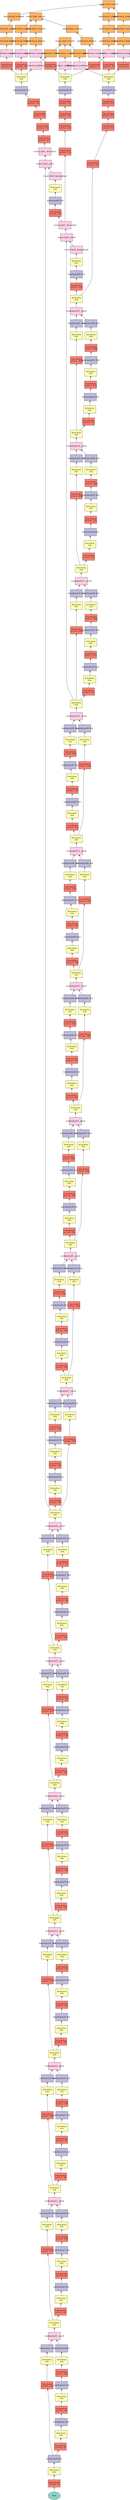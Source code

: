 digraph plot {
	data [label=data fillcolor="#8dd3c7" fixedsize=true height=0.8034 shape=oval style=filled width=1.3]
	conv0_fwd [label="Convolution\n7x7/2x2, 64" fillcolor="#fb8072" fixedsize=true height=0.8034 shape=box style=filled width=1.3]
	relu0_fwd [label="Activation\nrelu" fillcolor="#ffffb3" fixedsize=true height=0.8034 shape=box style=filled width=1.3]
	batchnorm0_fwd [label=batchnorm0_fwd fillcolor="#bebada" fixedsize=true height=0.8034 shape=box style=filled width=1.3]
	conv1_fwd [label="Convolution\n1x1/2x2, 256" fillcolor="#fb8072" fixedsize=true height=0.8034 shape=box style=filled width=1.3]
	relu1_fwd [label="Activation\nrelu" fillcolor="#ffffb3" fixedsize=true height=0.8034 shape=box style=filled width=1.3]
	batchnorm1_fwd [label=batchnorm1_fwd fillcolor="#bebada" fixedsize=true height=0.8034 shape=box style=filled width=1.3]
	conv2_fwd [label="Convolution\n1x1/2x2, 64" fillcolor="#fb8072" fixedsize=true height=0.8034 shape=box style=filled width=1.3]
	relu2_fwd [label="Activation\nrelu" fillcolor="#ffffb3" fixedsize=true height=0.8034 shape=box style=filled width=1.3]
	batchnorm2_fwd [label=batchnorm2_fwd fillcolor="#bebada" fixedsize=true height=0.8034 shape=box style=filled width=1.3]
	conv3_fwd [label="Convolution\n3x3/1x1, 64" fillcolor="#fb8072" fixedsize=true height=0.8034 shape=box style=filled width=1.3]
	relu3_fwd [label="Activation\nrelu" fillcolor="#ffffb3" fixedsize=true height=0.8034 shape=box style=filled width=1.3]
	batchnorm3_fwd [label=batchnorm3_fwd fillcolor="#bebada" fixedsize=true height=0.8034 shape=box style=filled width=1.3]
	conv4_fwd [label="Convolution\n1x1/1x1, 256" fillcolor="#fb8072" fixedsize=true height=0.8034 shape=box style=filled width=1.3]
	relu4_fwd [label="Activation\nrelu" fillcolor="#ffffb3" fixedsize=true height=0.8034 shape=box style=filled width=1.3]
	batchnorm4_fwd [label=batchnorm4_fwd fillcolor="#bebada" fixedsize=true height=0.8034 shape=box style=filled width=1.3]
	residualunit0__plus0 [label=residualunit0__plus0 fillcolor="#fccde5" fixedsize=true height=0.8034 shape=box style=filled width=1.3]
	relu5_fwd [label="Activation\nrelu" fillcolor="#ffffb3" fixedsize=true height=0.8034 shape=box style=filled width=1.3]
	conv5_fwd [label="Convolution\n1x1/1x1, 256" fillcolor="#fb8072" fixedsize=true height=0.8034 shape=box style=filled width=1.3]
	relu6_fwd [label="Activation\nrelu" fillcolor="#ffffb3" fixedsize=true height=0.8034 shape=box style=filled width=1.3]
	batchnorm5_fwd [label=batchnorm5_fwd fillcolor="#bebada" fixedsize=true height=0.8034 shape=box style=filled width=1.3]
	conv6_fwd [label="Convolution\n1x1/1x1, 64" fillcolor="#fb8072" fixedsize=true height=0.8034 shape=box style=filled width=1.3]
	relu7_fwd [label="Activation\nrelu" fillcolor="#ffffb3" fixedsize=true height=0.8034 shape=box style=filled width=1.3]
	batchnorm6_fwd [label=batchnorm6_fwd fillcolor="#bebada" fixedsize=true height=0.8034 shape=box style=filled width=1.3]
	conv7_fwd [label="Convolution\n3x3/1x1, 64" fillcolor="#fb8072" fixedsize=true height=0.8034 shape=box style=filled width=1.3]
	relu8_fwd [label="Activation\nrelu" fillcolor="#ffffb3" fixedsize=true height=0.8034 shape=box style=filled width=1.3]
	batchnorm7_fwd [label=batchnorm7_fwd fillcolor="#bebada" fixedsize=true height=0.8034 shape=box style=filled width=1.3]
	conv8_fwd [label="Convolution\n1x1/1x1, 256" fillcolor="#fb8072" fixedsize=true height=0.8034 shape=box style=filled width=1.3]
	relu9_fwd [label="Activation\nrelu" fillcolor="#ffffb3" fixedsize=true height=0.8034 shape=box style=filled width=1.3]
	batchnorm8_fwd [label=batchnorm8_fwd fillcolor="#bebada" fixedsize=true height=0.8034 shape=box style=filled width=1.3]
	residualunit1__plus0 [label=residualunit1__plus0 fillcolor="#fccde5" fixedsize=true height=0.8034 shape=box style=filled width=1.3]
	relu10_fwd [label="Activation\nrelu" fillcolor="#ffffb3" fixedsize=true height=0.8034 shape=box style=filled width=1.3]
	conv9_fwd [label="Convolution\n1x1/1x1, 256" fillcolor="#fb8072" fixedsize=true height=0.8034 shape=box style=filled width=1.3]
	relu11_fwd [label="Activation\nrelu" fillcolor="#ffffb3" fixedsize=true height=0.8034 shape=box style=filled width=1.3]
	batchnorm9_fwd [label=batchnorm9_fwd fillcolor="#bebada" fixedsize=true height=0.8034 shape=box style=filled width=1.3]
	conv10_fwd [label="Convolution\n1x1/1x1, 64" fillcolor="#fb8072" fixedsize=true height=0.8034 shape=box style=filled width=1.3]
	relu12_fwd [label="Activation\nrelu" fillcolor="#ffffb3" fixedsize=true height=0.8034 shape=box style=filled width=1.3]
	batchnorm10_fwd [label=batchnorm10_fwd fillcolor="#bebada" fixedsize=true height=0.8034 shape=box style=filled width=1.3]
	conv11_fwd [label="Convolution\n3x3/1x1, 64" fillcolor="#fb8072" fixedsize=true height=0.8034 shape=box style=filled width=1.3]
	relu13_fwd [label="Activation\nrelu" fillcolor="#ffffb3" fixedsize=true height=0.8034 shape=box style=filled width=1.3]
	batchnorm11_fwd [label=batchnorm11_fwd fillcolor="#bebada" fixedsize=true height=0.8034 shape=box style=filled width=1.3]
	conv12_fwd [label="Convolution\n1x1/1x1, 256" fillcolor="#fb8072" fixedsize=true height=0.8034 shape=box style=filled width=1.3]
	relu14_fwd [label="Activation\nrelu" fillcolor="#ffffb3" fixedsize=true height=0.8034 shape=box style=filled width=1.3]
	batchnorm12_fwd [label=batchnorm12_fwd fillcolor="#bebada" fixedsize=true height=0.8034 shape=box style=filled width=1.3]
	residualunit2__plus0 [label=residualunit2__plus0 fillcolor="#fccde5" fixedsize=true height=0.8034 shape=box style=filled width=1.3]
	relu15_fwd [label="Activation\nrelu" fillcolor="#ffffb3" fixedsize=true height=0.8034 shape=box style=filled width=1.3]
	conv13_fwd [label="Convolution\n1x1/2x2, 512" fillcolor="#fb8072" fixedsize=true height=0.8034 shape=box style=filled width=1.3]
	relu16_fwd [label="Activation\nrelu" fillcolor="#ffffb3" fixedsize=true height=0.8034 shape=box style=filled width=1.3]
	batchnorm13_fwd [label=batchnorm13_fwd fillcolor="#bebada" fixedsize=true height=0.8034 shape=box style=filled width=1.3]
	conv14_fwd [label="Convolution\n1x1/2x2, 128" fillcolor="#fb8072" fixedsize=true height=0.8034 shape=box style=filled width=1.3]
	relu17_fwd [label="Activation\nrelu" fillcolor="#ffffb3" fixedsize=true height=0.8034 shape=box style=filled width=1.3]
	batchnorm14_fwd [label=batchnorm14_fwd fillcolor="#bebada" fixedsize=true height=0.8034 shape=box style=filled width=1.3]
	conv15_fwd [label="Convolution\n3x3/1x1, 128" fillcolor="#fb8072" fixedsize=true height=0.8034 shape=box style=filled width=1.3]
	relu18_fwd [label="Activation\nrelu" fillcolor="#ffffb3" fixedsize=true height=0.8034 shape=box style=filled width=1.3]
	batchnorm15_fwd [label=batchnorm15_fwd fillcolor="#bebada" fixedsize=true height=0.8034 shape=box style=filled width=1.3]
	conv16_fwd [label="Convolution\n1x1/1x1, 512" fillcolor="#fb8072" fixedsize=true height=0.8034 shape=box style=filled width=1.3]
	relu19_fwd [label="Activation\nrelu" fillcolor="#ffffb3" fixedsize=true height=0.8034 shape=box style=filled width=1.3]
	batchnorm16_fwd [label=batchnorm16_fwd fillcolor="#bebada" fixedsize=true height=0.8034 shape=box style=filled width=1.3]
	residualunit3__plus0 [label=residualunit3__plus0 fillcolor="#fccde5" fixedsize=true height=0.8034 shape=box style=filled width=1.3]
	relu20_fwd [label="Activation\nrelu" fillcolor="#ffffb3" fixedsize=true height=0.8034 shape=box style=filled width=1.3]
	conv17_fwd [label="Convolution\n1x1/1x1, 512" fillcolor="#fb8072" fixedsize=true height=0.8034 shape=box style=filled width=1.3]
	relu21_fwd [label="Activation\nrelu" fillcolor="#ffffb3" fixedsize=true height=0.8034 shape=box style=filled width=1.3]
	batchnorm17_fwd [label=batchnorm17_fwd fillcolor="#bebada" fixedsize=true height=0.8034 shape=box style=filled width=1.3]
	conv18_fwd [label="Convolution\n1x1/1x1, 128" fillcolor="#fb8072" fixedsize=true height=0.8034 shape=box style=filled width=1.3]
	relu22_fwd [label="Activation\nrelu" fillcolor="#ffffb3" fixedsize=true height=0.8034 shape=box style=filled width=1.3]
	batchnorm18_fwd [label=batchnorm18_fwd fillcolor="#bebada" fixedsize=true height=0.8034 shape=box style=filled width=1.3]
	conv19_fwd [label="Convolution\n3x3/1x1, 128" fillcolor="#fb8072" fixedsize=true height=0.8034 shape=box style=filled width=1.3]
	relu23_fwd [label="Activation\nrelu" fillcolor="#ffffb3" fixedsize=true height=0.8034 shape=box style=filled width=1.3]
	batchnorm19_fwd [label=batchnorm19_fwd fillcolor="#bebada" fixedsize=true height=0.8034 shape=box style=filled width=1.3]
	conv20_fwd [label="Convolution\n1x1/1x1, 512" fillcolor="#fb8072" fixedsize=true height=0.8034 shape=box style=filled width=1.3]
	relu24_fwd [label="Activation\nrelu" fillcolor="#ffffb3" fixedsize=true height=0.8034 shape=box style=filled width=1.3]
	batchnorm20_fwd [label=batchnorm20_fwd fillcolor="#bebada" fixedsize=true height=0.8034 shape=box style=filled width=1.3]
	residualunit4__plus0 [label=residualunit4__plus0 fillcolor="#fccde5" fixedsize=true height=0.8034 shape=box style=filled width=1.3]
	relu25_fwd [label="Activation\nrelu" fillcolor="#ffffb3" fixedsize=true height=0.8034 shape=box style=filled width=1.3]
	conv21_fwd [label="Convolution\n1x1/1x1, 512" fillcolor="#fb8072" fixedsize=true height=0.8034 shape=box style=filled width=1.3]
	relu26_fwd [label="Activation\nrelu" fillcolor="#ffffb3" fixedsize=true height=0.8034 shape=box style=filled width=1.3]
	batchnorm21_fwd [label=batchnorm21_fwd fillcolor="#bebada" fixedsize=true height=0.8034 shape=box style=filled width=1.3]
	conv22_fwd [label="Convolution\n1x1/1x1, 128" fillcolor="#fb8072" fixedsize=true height=0.8034 shape=box style=filled width=1.3]
	relu27_fwd [label="Activation\nrelu" fillcolor="#ffffb3" fixedsize=true height=0.8034 shape=box style=filled width=1.3]
	batchnorm22_fwd [label=batchnorm22_fwd fillcolor="#bebada" fixedsize=true height=0.8034 shape=box style=filled width=1.3]
	conv23_fwd [label="Convolution\n3x3/1x1, 128" fillcolor="#fb8072" fixedsize=true height=0.8034 shape=box style=filled width=1.3]
	relu28_fwd [label="Activation\nrelu" fillcolor="#ffffb3" fixedsize=true height=0.8034 shape=box style=filled width=1.3]
	batchnorm23_fwd [label=batchnorm23_fwd fillcolor="#bebada" fixedsize=true height=0.8034 shape=box style=filled width=1.3]
	conv24_fwd [label="Convolution\n1x1/1x1, 512" fillcolor="#fb8072" fixedsize=true height=0.8034 shape=box style=filled width=1.3]
	relu29_fwd [label="Activation\nrelu" fillcolor="#ffffb3" fixedsize=true height=0.8034 shape=box style=filled width=1.3]
	batchnorm24_fwd [label=batchnorm24_fwd fillcolor="#bebada" fixedsize=true height=0.8034 shape=box style=filled width=1.3]
	residualunit5__plus0 [label=residualunit5__plus0 fillcolor="#fccde5" fixedsize=true height=0.8034 shape=box style=filled width=1.3]
	relu30_fwd [label="Activation\nrelu" fillcolor="#ffffb3" fixedsize=true height=0.8034 shape=box style=filled width=1.3]
	conv25_fwd [label="Convolution\n1x1/1x1, 512" fillcolor="#fb8072" fixedsize=true height=0.8034 shape=box style=filled width=1.3]
	relu31_fwd [label="Activation\nrelu" fillcolor="#ffffb3" fixedsize=true height=0.8034 shape=box style=filled width=1.3]
	batchnorm25_fwd [label=batchnorm25_fwd fillcolor="#bebada" fixedsize=true height=0.8034 shape=box style=filled width=1.3]
	conv26_fwd [label="Convolution\n1x1/1x1, 128" fillcolor="#fb8072" fixedsize=true height=0.8034 shape=box style=filled width=1.3]
	relu32_fwd [label="Activation\nrelu" fillcolor="#ffffb3" fixedsize=true height=0.8034 shape=box style=filled width=1.3]
	batchnorm26_fwd [label=batchnorm26_fwd fillcolor="#bebada" fixedsize=true height=0.8034 shape=box style=filled width=1.3]
	conv27_fwd [label="Convolution\n3x3/1x1, 128" fillcolor="#fb8072" fixedsize=true height=0.8034 shape=box style=filled width=1.3]
	relu33_fwd [label="Activation\nrelu" fillcolor="#ffffb3" fixedsize=true height=0.8034 shape=box style=filled width=1.3]
	batchnorm27_fwd [label=batchnorm27_fwd fillcolor="#bebada" fixedsize=true height=0.8034 shape=box style=filled width=1.3]
	conv28_fwd [label="Convolution\n1x1/1x1, 512" fillcolor="#fb8072" fixedsize=true height=0.8034 shape=box style=filled width=1.3]
	relu34_fwd [label="Activation\nrelu" fillcolor="#ffffb3" fixedsize=true height=0.8034 shape=box style=filled width=1.3]
	batchnorm28_fwd [label=batchnorm28_fwd fillcolor="#bebada" fixedsize=true height=0.8034 shape=box style=filled width=1.3]
	residualunit6__plus0 [label=residualunit6__plus0 fillcolor="#fccde5" fixedsize=true height=0.8034 shape=box style=filled width=1.3]
	relu35_fwd [label="Activation\nrelu" fillcolor="#ffffb3" fixedsize=true height=0.8034 shape=box style=filled width=1.3]
	conv29_fwd [label="Convolution\n1x1/2x2, 1024" fillcolor="#fb8072" fixedsize=true height=0.8034 shape=box style=filled width=1.3]
	relu36_fwd [label="Activation\nrelu" fillcolor="#ffffb3" fixedsize=true height=0.8034 shape=box style=filled width=1.3]
	batchnorm29_fwd [label=batchnorm29_fwd fillcolor="#bebada" fixedsize=true height=0.8034 shape=box style=filled width=1.3]
	conv30_fwd [label="Convolution\n1x1/2x2, 256" fillcolor="#fb8072" fixedsize=true height=0.8034 shape=box style=filled width=1.3]
	relu37_fwd [label="Activation\nrelu" fillcolor="#ffffb3" fixedsize=true height=0.8034 shape=box style=filled width=1.3]
	batchnorm30_fwd [label=batchnorm30_fwd fillcolor="#bebada" fixedsize=true height=0.8034 shape=box style=filled width=1.3]
	conv31_fwd [label="Convolution\n3x3/1x1, 256" fillcolor="#fb8072" fixedsize=true height=0.8034 shape=box style=filled width=1.3]
	relu38_fwd [label="Activation\nrelu" fillcolor="#ffffb3" fixedsize=true height=0.8034 shape=box style=filled width=1.3]
	batchnorm31_fwd [label=batchnorm31_fwd fillcolor="#bebada" fixedsize=true height=0.8034 shape=box style=filled width=1.3]
	conv32_fwd [label="Convolution\n1x1/1x1, 1024" fillcolor="#fb8072" fixedsize=true height=0.8034 shape=box style=filled width=1.3]
	relu39_fwd [label="Activation\nrelu" fillcolor="#ffffb3" fixedsize=true height=0.8034 shape=box style=filled width=1.3]
	batchnorm32_fwd [label=batchnorm32_fwd fillcolor="#bebada" fixedsize=true height=0.8034 shape=box style=filled width=1.3]
	residualunit7__plus0 [label=residualunit7__plus0 fillcolor="#fccde5" fixedsize=true height=0.8034 shape=box style=filled width=1.3]
	relu40_fwd [label="Activation\nrelu" fillcolor="#ffffb3" fixedsize=true height=0.8034 shape=box style=filled width=1.3]
	conv33_fwd [label="Convolution\n1x1/1x1, 1024" fillcolor="#fb8072" fixedsize=true height=0.8034 shape=box style=filled width=1.3]
	relu41_fwd [label="Activation\nrelu" fillcolor="#ffffb3" fixedsize=true height=0.8034 shape=box style=filled width=1.3]
	batchnorm33_fwd [label=batchnorm33_fwd fillcolor="#bebada" fixedsize=true height=0.8034 shape=box style=filled width=1.3]
	conv34_fwd [label="Convolution\n1x1/1x1, 256" fillcolor="#fb8072" fixedsize=true height=0.8034 shape=box style=filled width=1.3]
	relu42_fwd [label="Activation\nrelu" fillcolor="#ffffb3" fixedsize=true height=0.8034 shape=box style=filled width=1.3]
	batchnorm34_fwd [label=batchnorm34_fwd fillcolor="#bebada" fixedsize=true height=0.8034 shape=box style=filled width=1.3]
	conv35_fwd [label="Convolution\n3x3/1x1, 256" fillcolor="#fb8072" fixedsize=true height=0.8034 shape=box style=filled width=1.3]
	relu43_fwd [label="Activation\nrelu" fillcolor="#ffffb3" fixedsize=true height=0.8034 shape=box style=filled width=1.3]
	batchnorm35_fwd [label=batchnorm35_fwd fillcolor="#bebada" fixedsize=true height=0.8034 shape=box style=filled width=1.3]
	conv36_fwd [label="Convolution\n1x1/1x1, 1024" fillcolor="#fb8072" fixedsize=true height=0.8034 shape=box style=filled width=1.3]
	relu44_fwd [label="Activation\nrelu" fillcolor="#ffffb3" fixedsize=true height=0.8034 shape=box style=filled width=1.3]
	batchnorm36_fwd [label=batchnorm36_fwd fillcolor="#bebada" fixedsize=true height=0.8034 shape=box style=filled width=1.3]
	residualunit8__plus0 [label=residualunit8__plus0 fillcolor="#fccde5" fixedsize=true height=0.8034 shape=box style=filled width=1.3]
	relu45_fwd [label="Activation\nrelu" fillcolor="#ffffb3" fixedsize=true height=0.8034 shape=box style=filled width=1.3]
	conv37_fwd [label="Convolution\n1x1/1x1, 1024" fillcolor="#fb8072" fixedsize=true height=0.8034 shape=box style=filled width=1.3]
	relu46_fwd [label="Activation\nrelu" fillcolor="#ffffb3" fixedsize=true height=0.8034 shape=box style=filled width=1.3]
	batchnorm37_fwd [label=batchnorm37_fwd fillcolor="#bebada" fixedsize=true height=0.8034 shape=box style=filled width=1.3]
	conv38_fwd [label="Convolution\n1x1/1x1, 256" fillcolor="#fb8072" fixedsize=true height=0.8034 shape=box style=filled width=1.3]
	relu47_fwd [label="Activation\nrelu" fillcolor="#ffffb3" fixedsize=true height=0.8034 shape=box style=filled width=1.3]
	batchnorm38_fwd [label=batchnorm38_fwd fillcolor="#bebada" fixedsize=true height=0.8034 shape=box style=filled width=1.3]
	conv39_fwd [label="Convolution\n3x3/1x1, 256" fillcolor="#fb8072" fixedsize=true height=0.8034 shape=box style=filled width=1.3]
	relu48_fwd [label="Activation\nrelu" fillcolor="#ffffb3" fixedsize=true height=0.8034 shape=box style=filled width=1.3]
	batchnorm39_fwd [label=batchnorm39_fwd fillcolor="#bebada" fixedsize=true height=0.8034 shape=box style=filled width=1.3]
	conv40_fwd [label="Convolution\n1x1/1x1, 1024" fillcolor="#fb8072" fixedsize=true height=0.8034 shape=box style=filled width=1.3]
	relu49_fwd [label="Activation\nrelu" fillcolor="#ffffb3" fixedsize=true height=0.8034 shape=box style=filled width=1.3]
	batchnorm40_fwd [label=batchnorm40_fwd fillcolor="#bebada" fixedsize=true height=0.8034 shape=box style=filled width=1.3]
	residualunit9__plus0 [label=residualunit9__plus0 fillcolor="#fccde5" fixedsize=true height=0.8034 shape=box style=filled width=1.3]
	relu50_fwd [label="Activation\nrelu" fillcolor="#ffffb3" fixedsize=true height=0.8034 shape=box style=filled width=1.3]
	conv41_fwd [label="Convolution\n1x1/1x1, 1024" fillcolor="#fb8072" fixedsize=true height=0.8034 shape=box style=filled width=1.3]
	relu51_fwd [label="Activation\nrelu" fillcolor="#ffffb3" fixedsize=true height=0.8034 shape=box style=filled width=1.3]
	batchnorm41_fwd [label=batchnorm41_fwd fillcolor="#bebada" fixedsize=true height=0.8034 shape=box style=filled width=1.3]
	conv42_fwd [label="Convolution\n1x1/1x1, 256" fillcolor="#fb8072" fixedsize=true height=0.8034 shape=box style=filled width=1.3]
	relu52_fwd [label="Activation\nrelu" fillcolor="#ffffb3" fixedsize=true height=0.8034 shape=box style=filled width=1.3]
	batchnorm42_fwd [label=batchnorm42_fwd fillcolor="#bebada" fixedsize=true height=0.8034 shape=box style=filled width=1.3]
	conv43_fwd [label="Convolution\n3x3/1x1, 256" fillcolor="#fb8072" fixedsize=true height=0.8034 shape=box style=filled width=1.3]
	relu53_fwd [label="Activation\nrelu" fillcolor="#ffffb3" fixedsize=true height=0.8034 shape=box style=filled width=1.3]
	batchnorm43_fwd [label=batchnorm43_fwd fillcolor="#bebada" fixedsize=true height=0.8034 shape=box style=filled width=1.3]
	conv44_fwd [label="Convolution\n1x1/1x1, 1024" fillcolor="#fb8072" fixedsize=true height=0.8034 shape=box style=filled width=1.3]
	relu54_fwd [label="Activation\nrelu" fillcolor="#ffffb3" fixedsize=true height=0.8034 shape=box style=filled width=1.3]
	batchnorm44_fwd [label=batchnorm44_fwd fillcolor="#bebada" fixedsize=true height=0.8034 shape=box style=filled width=1.3]
	residualunit10__plus0 [label=residualunit10__plus0 fillcolor="#fccde5" fixedsize=true height=0.8034 shape=box style=filled width=1.3]
	relu55_fwd [label="Activation\nrelu" fillcolor="#ffffb3" fixedsize=true height=0.8034 shape=box style=filled width=1.3]
	conv45_fwd [label="Convolution\n1x1/1x1, 1024" fillcolor="#fb8072" fixedsize=true height=0.8034 shape=box style=filled width=1.3]
	relu56_fwd [label="Activation\nrelu" fillcolor="#ffffb3" fixedsize=true height=0.8034 shape=box style=filled width=1.3]
	batchnorm45_fwd [label=batchnorm45_fwd fillcolor="#bebada" fixedsize=true height=0.8034 shape=box style=filled width=1.3]
	conv46_fwd [label="Convolution\n1x1/1x1, 256" fillcolor="#fb8072" fixedsize=true height=0.8034 shape=box style=filled width=1.3]
	relu57_fwd [label="Activation\nrelu" fillcolor="#ffffb3" fixedsize=true height=0.8034 shape=box style=filled width=1.3]
	batchnorm46_fwd [label=batchnorm46_fwd fillcolor="#bebada" fixedsize=true height=0.8034 shape=box style=filled width=1.3]
	conv47_fwd [label="Convolution\n3x3/1x1, 256" fillcolor="#fb8072" fixedsize=true height=0.8034 shape=box style=filled width=1.3]
	relu58_fwd [label="Activation\nrelu" fillcolor="#ffffb3" fixedsize=true height=0.8034 shape=box style=filled width=1.3]
	batchnorm47_fwd [label=batchnorm47_fwd fillcolor="#bebada" fixedsize=true height=0.8034 shape=box style=filled width=1.3]
	conv48_fwd [label="Convolution\n1x1/1x1, 1024" fillcolor="#fb8072" fixedsize=true height=0.8034 shape=box style=filled width=1.3]
	relu59_fwd [label="Activation\nrelu" fillcolor="#ffffb3" fixedsize=true height=0.8034 shape=box style=filled width=1.3]
	batchnorm48_fwd [label=batchnorm48_fwd fillcolor="#bebada" fixedsize=true height=0.8034 shape=box style=filled width=1.3]
	residualunit11__plus0 [label=residualunit11__plus0 fillcolor="#fccde5" fixedsize=true height=0.8034 shape=box style=filled width=1.3]
	relu60_fwd [label="Activation\nrelu" fillcolor="#ffffb3" fixedsize=true height=0.8034 shape=box style=filled width=1.3]
	conv49_fwd [label="Convolution\n1x1/1x1, 1024" fillcolor="#fb8072" fixedsize=true height=0.8034 shape=box style=filled width=1.3]
	relu61_fwd [label="Activation\nrelu" fillcolor="#ffffb3" fixedsize=true height=0.8034 shape=box style=filled width=1.3]
	batchnorm49_fwd [label=batchnorm49_fwd fillcolor="#bebada" fixedsize=true height=0.8034 shape=box style=filled width=1.3]
	conv50_fwd [label="Convolution\n1x1/1x1, 256" fillcolor="#fb8072" fixedsize=true height=0.8034 shape=box style=filled width=1.3]
	relu62_fwd [label="Activation\nrelu" fillcolor="#ffffb3" fixedsize=true height=0.8034 shape=box style=filled width=1.3]
	batchnorm50_fwd [label=batchnorm50_fwd fillcolor="#bebada" fixedsize=true height=0.8034 shape=box style=filled width=1.3]
	conv51_fwd [label="Convolution\n3x3/1x1, 256" fillcolor="#fb8072" fixedsize=true height=0.8034 shape=box style=filled width=1.3]
	relu63_fwd [label="Activation\nrelu" fillcolor="#ffffb3" fixedsize=true height=0.8034 shape=box style=filled width=1.3]
	batchnorm51_fwd [label=batchnorm51_fwd fillcolor="#bebada" fixedsize=true height=0.8034 shape=box style=filled width=1.3]
	conv52_fwd [label="Convolution\n1x1/1x1, 1024" fillcolor="#fb8072" fixedsize=true height=0.8034 shape=box style=filled width=1.3]
	relu64_fwd [label="Activation\nrelu" fillcolor="#ffffb3" fixedsize=true height=0.8034 shape=box style=filled width=1.3]
	batchnorm52_fwd [label=batchnorm52_fwd fillcolor="#bebada" fixedsize=true height=0.8034 shape=box style=filled width=1.3]
	residualunit12__plus0 [label=residualunit12__plus0 fillcolor="#fccde5" fixedsize=true height=0.8034 shape=box style=filled width=1.3]
	relu65_fwd [label="Activation\nrelu" fillcolor="#ffffb3" fixedsize=true height=0.8034 shape=box style=filled width=1.3]
	conv53_fwd [label="Convolution\n1x1/2x2, 2048" fillcolor="#fb8072" fixedsize=true height=0.8034 shape=box style=filled width=1.3]
	relu66_fwd [label="Activation\nrelu" fillcolor="#ffffb3" fixedsize=true height=0.8034 shape=box style=filled width=1.3]
	batchnorm53_fwd [label=batchnorm53_fwd fillcolor="#bebada" fixedsize=true height=0.8034 shape=box style=filled width=1.3]
	conv54_fwd [label="Convolution\n1x1/2x2, 512" fillcolor="#fb8072" fixedsize=true height=0.8034 shape=box style=filled width=1.3]
	relu67_fwd [label="Activation\nrelu" fillcolor="#ffffb3" fixedsize=true height=0.8034 shape=box style=filled width=1.3]
	batchnorm54_fwd [label=batchnorm54_fwd fillcolor="#bebada" fixedsize=true height=0.8034 shape=box style=filled width=1.3]
	conv55_fwd [label="Convolution\n3x3/1x1, 512" fillcolor="#fb8072" fixedsize=true height=0.8034 shape=box style=filled width=1.3]
	relu68_fwd [label="Activation\nrelu" fillcolor="#ffffb3" fixedsize=true height=0.8034 shape=box style=filled width=1.3]
	batchnorm55_fwd [label=batchnorm55_fwd fillcolor="#bebada" fixedsize=true height=0.8034 shape=box style=filled width=1.3]
	conv56_fwd [label="Convolution\n1x1/1x1, 2048" fillcolor="#fb8072" fixedsize=true height=0.8034 shape=box style=filled width=1.3]
	relu69_fwd [label="Activation\nrelu" fillcolor="#ffffb3" fixedsize=true height=0.8034 shape=box style=filled width=1.3]
	batchnorm56_fwd [label=batchnorm56_fwd fillcolor="#bebada" fixedsize=true height=0.8034 shape=box style=filled width=1.3]
	residualunit13__plus0 [label=residualunit13__plus0 fillcolor="#fccde5" fixedsize=true height=0.8034 shape=box style=filled width=1.3]
	relu70_fwd [label="Activation\nrelu" fillcolor="#ffffb3" fixedsize=true height=0.8034 shape=box style=filled width=1.3]
	conv57_fwd [label="Convolution\n1x1/1x1, 2048" fillcolor="#fb8072" fixedsize=true height=0.8034 shape=box style=filled width=1.3]
	relu71_fwd [label="Activation\nrelu" fillcolor="#ffffb3" fixedsize=true height=0.8034 shape=box style=filled width=1.3]
	batchnorm57_fwd [label=batchnorm57_fwd fillcolor="#bebada" fixedsize=true height=0.8034 shape=box style=filled width=1.3]
	conv58_fwd [label="Convolution\n1x1/1x1, 512" fillcolor="#fb8072" fixedsize=true height=0.8034 shape=box style=filled width=1.3]
	relu72_fwd [label="Activation\nrelu" fillcolor="#ffffb3" fixedsize=true height=0.8034 shape=box style=filled width=1.3]
	batchnorm58_fwd [label=batchnorm58_fwd fillcolor="#bebada" fixedsize=true height=0.8034 shape=box style=filled width=1.3]
	conv59_fwd [label="Convolution\n3x3/1x1, 512" fillcolor="#fb8072" fixedsize=true height=0.8034 shape=box style=filled width=1.3]
	relu73_fwd [label="Activation\nrelu" fillcolor="#ffffb3" fixedsize=true height=0.8034 shape=box style=filled width=1.3]
	batchnorm59_fwd [label=batchnorm59_fwd fillcolor="#bebada" fixedsize=true height=0.8034 shape=box style=filled width=1.3]
	conv60_fwd [label="Convolution\n1x1/1x1, 2048" fillcolor="#fb8072" fixedsize=true height=0.8034 shape=box style=filled width=1.3]
	relu74_fwd [label="Activation\nrelu" fillcolor="#ffffb3" fixedsize=true height=0.8034 shape=box style=filled width=1.3]
	batchnorm60_fwd [label=batchnorm60_fwd fillcolor="#bebada" fixedsize=true height=0.8034 shape=box style=filled width=1.3]
	residualunit14__plus0 [label=residualunit14__plus0 fillcolor="#fccde5" fixedsize=true height=0.8034 shape=box style=filled width=1.3]
	relu75_fwd [label="Activation\nrelu" fillcolor="#ffffb3" fixedsize=true height=0.8034 shape=box style=filled width=1.3]
	conv61_fwd [label="Convolution\n1x1/1x1, 2048" fillcolor="#fb8072" fixedsize=true height=0.8034 shape=box style=filled width=1.3]
	relu76_fwd [label="Activation\nrelu" fillcolor="#ffffb3" fixedsize=true height=0.8034 shape=box style=filled width=1.3]
	batchnorm61_fwd [label=batchnorm61_fwd fillcolor="#bebada" fixedsize=true height=0.8034 shape=box style=filled width=1.3]
	conv62_fwd [label="Convolution\n1x1/1x1, 512" fillcolor="#fb8072" fixedsize=true height=0.8034 shape=box style=filled width=1.3]
	relu77_fwd [label="Activation\nrelu" fillcolor="#ffffb3" fixedsize=true height=0.8034 shape=box style=filled width=1.3]
	batchnorm62_fwd [label=batchnorm62_fwd fillcolor="#bebada" fixedsize=true height=0.8034 shape=box style=filled width=1.3]
	conv63_fwd [label="Convolution\n3x3/1x1, 512" fillcolor="#fb8072" fixedsize=true height=0.8034 shape=box style=filled width=1.3]
	relu78_fwd [label="Activation\nrelu" fillcolor="#ffffb3" fixedsize=true height=0.8034 shape=box style=filled width=1.3]
	batchnorm63_fwd [label=batchnorm63_fwd fillcolor="#bebada" fixedsize=true height=0.8034 shape=box style=filled width=1.3]
	conv64_fwd [label="Convolution\n1x1/1x1, 2048" fillcolor="#fb8072" fixedsize=true height=0.8034 shape=box style=filled width=1.3]
	relu79_fwd [label="Activation\nrelu" fillcolor="#ffffb3" fixedsize=true height=0.8034 shape=box style=filled width=1.3]
	batchnorm64_fwd [label=batchnorm64_fwd fillcolor="#bebada" fixedsize=true height=0.8034 shape=box style=filled width=1.3]
	residualunit15__plus0 [label=residualunit15__plus0 fillcolor="#fccde5" fixedsize=true height=0.8034 shape=box style=filled width=1.3]
	relu80_fwd [label="Activation\nrelu" fillcolor="#ffffb3" fixedsize=true height=0.8034 shape=box style=filled width=1.3]
	conv83_fwd [label="Convolution\n1x1/1x1, 1024" fillcolor="#fb8072" fixedsize=true height=0.8034 shape=box style=filled width=1.3]
	batchnorm68_fwd [label=batchnorm68_fwd fillcolor="#bebada" fixedsize=true height=0.8034 shape=box style=filled width=1.3]
	relu84_fwd [label="Activation\nrelu" fillcolor="#ffffb3" fixedsize=true height=0.8034 shape=box style=filled width=1.3]
	resnet_fpn0_upsampling0 [label=resnet_fpn0_upsampling0 fillcolor="#fccde5" fixedsize=true height=0.8034 shape=box style=filled width=1.3]
	resnet_fpn0__plus0 [label=resnet_fpn0__plus0 fillcolor="#fccde5" fixedsize=true height=0.8034 shape=box style=filled width=1.3]
	resnet_fpn0__divscalar0 [label=resnet_fpn0__divscalar0 fillcolor="#fccde5" fixedsize=true height=0.8034 shape=box style=filled width=1.3]
	conv84_fwd [label="Convolution\n1x1/1x1, 512" fillcolor="#fb8072" fixedsize=true height=0.8034 shape=box style=filled width=1.3]
	batchnorm69_fwd [label=batchnorm69_fwd fillcolor="#bebada" fixedsize=true height=0.8034 shape=box style=filled width=1.3]
	relu85_fwd [label="Activation\nrelu" fillcolor="#ffffb3" fixedsize=true height=0.8034 shape=box style=filled width=1.3]
	resnet_fpn0_upsampling1 [label=resnet_fpn0_upsampling1 fillcolor="#fccde5" fixedsize=true height=0.8034 shape=box style=filled width=1.3]
	resnet_fpn0__plus1 [label=resnet_fpn0__plus1 fillcolor="#fccde5" fixedsize=true height=0.8034 shape=box style=filled width=1.3]
	resnet_fpn0__divscalar1 [label=resnet_fpn0__divscalar1 fillcolor="#fccde5" fixedsize=true height=0.8034 shape=box style=filled width=1.3]
	conv65_fwd [label="Convolution\n3x3/1x1, 512" fillcolor="#fb8072" fixedsize=true height=0.8034 shape=box style=filled width=1.3]
	conv66_fwd [label="Convolution\n1x1/1x1, 512" fillcolor="#fb8072" fixedsize=true height=0.8034 shape=box style=filled width=1.3]
	conv67_fwd [label="Convolution\n3x3/1x1, 512" fillcolor="#fb8072" fixedsize=true height=0.8034 shape=box style=filled width=1.3]
	conv68_fwd [label="Convolution\n1x1/1x1, 512" fillcolor="#fb8072" fixedsize=true height=0.8034 shape=box style=filled width=1.3]
	batchnorm65_fwd [label=batchnorm65_fwd fillcolor="#bebada" fixedsize=true height=0.8034 shape=box style=filled width=1.3]
	relu81_fwd [label="Activation\nrelu" fillcolor="#ffffb3" fixedsize=true height=0.8034 shape=box style=filled width=1.3]
	lightretina0_multiboxprior0 [label=lightretina0_multiboxprior0 fillcolor="#fccde5" fixedsize=true height=0.8034 shape=box style=filled width=1.3]
	lightretina0_concat0 [label=lightretina0_concat0 fillcolor="#fdb462" fixedsize=true height=0.8034 shape=box style=filled width=1.3]
	conv71_fwd [label="Convolution\n3x3/1x1, 512" fillcolor="#fb8072" fixedsize=true height=0.8034 shape=box style=filled width=1.3]
	conv72_fwd [label="Convolution\n1x1/1x1, 512" fillcolor="#fb8072" fixedsize=true height=0.8034 shape=box style=filled width=1.3]
	conv73_fwd [label="Convolution\n3x3/1x1, 512" fillcolor="#fb8072" fixedsize=true height=0.8034 shape=box style=filled width=1.3]
	conv74_fwd [label="Convolution\n1x1/1x1, 512" fillcolor="#fb8072" fixedsize=true height=0.8034 shape=box style=filled width=1.3]
	batchnorm66_fwd [label=batchnorm66_fwd fillcolor="#bebada" fixedsize=true height=0.8034 shape=box style=filled width=1.3]
	relu82_fwd [label="Activation\nrelu" fillcolor="#ffffb3" fixedsize=true height=0.8034 shape=box style=filled width=1.3]
	lightretina1_multiboxprior0 [label=lightretina1_multiboxprior0 fillcolor="#fccde5" fixedsize=true height=0.8034 shape=box style=filled width=1.3]
	lightretina1_concat0 [label=lightretina1_concat0 fillcolor="#fdb462" fixedsize=true height=0.8034 shape=box style=filled width=1.3]
	conv77_fwd [label="Convolution\n3x3/1x1, 512" fillcolor="#fb8072" fixedsize=true height=0.8034 shape=box style=filled width=1.3]
	conv78_fwd [label="Convolution\n1x1/1x1, 512" fillcolor="#fb8072" fixedsize=true height=0.8034 shape=box style=filled width=1.3]
	conv79_fwd [label="Convolution\n3x3/1x1, 512" fillcolor="#fb8072" fixedsize=true height=0.8034 shape=box style=filled width=1.3]
	conv80_fwd [label="Convolution\n1x1/1x1, 512" fillcolor="#fb8072" fixedsize=true height=0.8034 shape=box style=filled width=1.3]
	batchnorm67_fwd [label=batchnorm67_fwd fillcolor="#bebada" fixedsize=true height=0.8034 shape=box style=filled width=1.3]
	relu83_fwd [label="Activation\nrelu" fillcolor="#ffffb3" fixedsize=true height=0.8034 shape=box style=filled width=1.3]
	lightretina2_multiboxprior0 [label=lightretina2_multiboxprior0 fillcolor="#fccde5" fixedsize=true height=0.8034 shape=box style=filled width=1.3]
	lightretina2_concat0 [label=lightretina2_concat0 fillcolor="#fdb462" fixedsize=true height=0.8034 shape=box style=filled width=1.3]
	resnet_fpn0_concat0 [label=resnet_fpn0_concat0 fillcolor="#fdb462" fixedsize=true height=0.8034 shape=box style=filled width=1.3]
	conv69_fwd [label="Convolution\n3x3/1x1, 8" fillcolor="#fb8072" fixedsize=true height=0.8034 shape=box style=filled width=1.3]
	lightretina0_transpose0 [label=lightretina0_transpose0 fillcolor="#fccde5" fixedsize=true height=0.8034 shape=box style=filled width=1.3]
	lightretina0_flatten0 [label=lightretina0_flatten0 fillcolor="#fdb462" fixedsize=true height=0.8034 shape=box style=filled width=1.3]
	lightretina0_concat1 [label=lightretina0_concat1 fillcolor="#fdb462" fixedsize=true height=0.8034 shape=box style=filled width=1.3]
	lightretina0_reshape0 [label=lightretina0_reshape0 fillcolor="#fdb462" fixedsize=true height=0.8034 shape=box style=filled width=1.3]
	conv75_fwd [label="Convolution\n3x3/1x1, 8" fillcolor="#fb8072" fixedsize=true height=0.8034 shape=box style=filled width=1.3]
	lightretina1_transpose0 [label=lightretina1_transpose0 fillcolor="#fccde5" fixedsize=true height=0.8034 shape=box style=filled width=1.3]
	lightretina1_flatten0 [label=lightretina1_flatten0 fillcolor="#fdb462" fixedsize=true height=0.8034 shape=box style=filled width=1.3]
	lightretina1_concat1 [label=lightretina1_concat1 fillcolor="#fdb462" fixedsize=true height=0.8034 shape=box style=filled width=1.3]
	lightretina1_reshape0 [label=lightretina1_reshape0 fillcolor="#fdb462" fixedsize=true height=0.8034 shape=box style=filled width=1.3]
	conv81_fwd [label="Convolution\n3x3/1x1, 8" fillcolor="#fb8072" fixedsize=true height=0.8034 shape=box style=filled width=1.3]
	lightretina2_transpose0 [label=lightretina2_transpose0 fillcolor="#fccde5" fixedsize=true height=0.8034 shape=box style=filled width=1.3]
	lightretina2_flatten0 [label=lightretina2_flatten0 fillcolor="#fdb462" fixedsize=true height=0.8034 shape=box style=filled width=1.3]
	lightretina2_concat1 [label=lightretina2_concat1 fillcolor="#fdb462" fixedsize=true height=0.8034 shape=box style=filled width=1.3]
	lightretina2_reshape0 [label=lightretina2_reshape0 fillcolor="#fdb462" fixedsize=true height=0.8034 shape=box style=filled width=1.3]
	resnet_fpn0_concat1 [label=resnet_fpn0_concat1 fillcolor="#fdb462" fixedsize=true height=0.8034 shape=box style=filled width=1.3]
	conv70_fwd [label="Convolution\n3x3/1x1, 16" fillcolor="#fb8072" fixedsize=true height=0.8034 shape=box style=filled width=1.3]
	lightretina0_transpose1 [label=lightretina0_transpose1 fillcolor="#fccde5" fixedsize=true height=0.8034 shape=box style=filled width=1.3]
	lightretina0_flatten1 [label=lightretina0_flatten1 fillcolor="#fdb462" fixedsize=true height=0.8034 shape=box style=filled width=1.3]
	lightretina0_concat2 [label=lightretina0_concat2 fillcolor="#fdb462" fixedsize=true height=0.8034 shape=box style=filled width=1.3]
	conv76_fwd [label="Convolution\n3x3/1x1, 16" fillcolor="#fb8072" fixedsize=true height=0.8034 shape=box style=filled width=1.3]
	lightretina1_transpose1 [label=lightretina1_transpose1 fillcolor="#fccde5" fixedsize=true height=0.8034 shape=box style=filled width=1.3]
	lightretina1_flatten1 [label=lightretina1_flatten1 fillcolor="#fdb462" fixedsize=true height=0.8034 shape=box style=filled width=1.3]
	lightretina1_concat2 [label=lightretina1_concat2 fillcolor="#fdb462" fixedsize=true height=0.8034 shape=box style=filled width=1.3]
	conv82_fwd [label="Convolution\n3x3/1x1, 16" fillcolor="#fb8072" fixedsize=true height=0.8034 shape=box style=filled width=1.3]
	lightretina2_transpose1 [label=lightretina2_transpose1 fillcolor="#fccde5" fixedsize=true height=0.8034 shape=box style=filled width=1.3]
	lightretina2_flatten1 [label=lightretina2_flatten1 fillcolor="#fdb462" fixedsize=true height=0.8034 shape=box style=filled width=1.3]
	lightretina2_concat2 [label=lightretina2_concat2 fillcolor="#fdb462" fixedsize=true height=0.8034 shape=box style=filled width=1.3]
	resnet_fpn0_concat2 [label=resnet_fpn0_concat2 fillcolor="#fdb462" fixedsize=true height=0.8034 shape=box style=filled width=1.3]
	conv0_fwd -> data [arrowtail=open dir=back]
	relu0_fwd -> conv0_fwd [arrowtail=open dir=back]
	batchnorm0_fwd -> relu0_fwd [arrowtail=open dir=back]
	conv1_fwd -> batchnorm0_fwd [arrowtail=open dir=back]
	relu1_fwd -> conv1_fwd [arrowtail=open dir=back]
	batchnorm1_fwd -> relu1_fwd [arrowtail=open dir=back]
	conv2_fwd -> batchnorm0_fwd [arrowtail=open dir=back]
	relu2_fwd -> conv2_fwd [arrowtail=open dir=back]
	batchnorm2_fwd -> relu2_fwd [arrowtail=open dir=back]
	conv3_fwd -> batchnorm2_fwd [arrowtail=open dir=back]
	relu3_fwd -> conv3_fwd [arrowtail=open dir=back]
	batchnorm3_fwd -> relu3_fwd [arrowtail=open dir=back]
	conv4_fwd -> batchnorm3_fwd [arrowtail=open dir=back]
	relu4_fwd -> conv4_fwd [arrowtail=open dir=back]
	batchnorm4_fwd -> relu4_fwd [arrowtail=open dir=back]
	residualunit0__plus0 -> batchnorm1_fwd [arrowtail=open dir=back]
	residualunit0__plus0 -> batchnorm4_fwd [arrowtail=open dir=back]
	relu5_fwd -> residualunit0__plus0 [arrowtail=open dir=back]
	conv5_fwd -> relu5_fwd [arrowtail=open dir=back]
	relu6_fwd -> conv5_fwd [arrowtail=open dir=back]
	batchnorm5_fwd -> relu6_fwd [arrowtail=open dir=back]
	conv6_fwd -> relu5_fwd [arrowtail=open dir=back]
	relu7_fwd -> conv6_fwd [arrowtail=open dir=back]
	batchnorm6_fwd -> relu7_fwd [arrowtail=open dir=back]
	conv7_fwd -> batchnorm6_fwd [arrowtail=open dir=back]
	relu8_fwd -> conv7_fwd [arrowtail=open dir=back]
	batchnorm7_fwd -> relu8_fwd [arrowtail=open dir=back]
	conv8_fwd -> batchnorm7_fwd [arrowtail=open dir=back]
	relu9_fwd -> conv8_fwd [arrowtail=open dir=back]
	batchnorm8_fwd -> relu9_fwd [arrowtail=open dir=back]
	residualunit1__plus0 -> batchnorm5_fwd [arrowtail=open dir=back]
	residualunit1__plus0 -> batchnorm8_fwd [arrowtail=open dir=back]
	relu10_fwd -> residualunit1__plus0 [arrowtail=open dir=back]
	conv9_fwd -> relu10_fwd [arrowtail=open dir=back]
	relu11_fwd -> conv9_fwd [arrowtail=open dir=back]
	batchnorm9_fwd -> relu11_fwd [arrowtail=open dir=back]
	conv10_fwd -> relu10_fwd [arrowtail=open dir=back]
	relu12_fwd -> conv10_fwd [arrowtail=open dir=back]
	batchnorm10_fwd -> relu12_fwd [arrowtail=open dir=back]
	conv11_fwd -> batchnorm10_fwd [arrowtail=open dir=back]
	relu13_fwd -> conv11_fwd [arrowtail=open dir=back]
	batchnorm11_fwd -> relu13_fwd [arrowtail=open dir=back]
	conv12_fwd -> batchnorm11_fwd [arrowtail=open dir=back]
	relu14_fwd -> conv12_fwd [arrowtail=open dir=back]
	batchnorm12_fwd -> relu14_fwd [arrowtail=open dir=back]
	residualunit2__plus0 -> batchnorm9_fwd [arrowtail=open dir=back]
	residualunit2__plus0 -> batchnorm12_fwd [arrowtail=open dir=back]
	relu15_fwd -> residualunit2__plus0 [arrowtail=open dir=back]
	conv13_fwd -> relu15_fwd [arrowtail=open dir=back]
	relu16_fwd -> conv13_fwd [arrowtail=open dir=back]
	batchnorm13_fwd -> relu16_fwd [arrowtail=open dir=back]
	conv14_fwd -> relu15_fwd [arrowtail=open dir=back]
	relu17_fwd -> conv14_fwd [arrowtail=open dir=back]
	batchnorm14_fwd -> relu17_fwd [arrowtail=open dir=back]
	conv15_fwd -> batchnorm14_fwd [arrowtail=open dir=back]
	relu18_fwd -> conv15_fwd [arrowtail=open dir=back]
	batchnorm15_fwd -> relu18_fwd [arrowtail=open dir=back]
	conv16_fwd -> batchnorm15_fwd [arrowtail=open dir=back]
	relu19_fwd -> conv16_fwd [arrowtail=open dir=back]
	batchnorm16_fwd -> relu19_fwd [arrowtail=open dir=back]
	residualunit3__plus0 -> batchnorm13_fwd [arrowtail=open dir=back]
	residualunit3__plus0 -> batchnorm16_fwd [arrowtail=open dir=back]
	relu20_fwd -> residualunit3__plus0 [arrowtail=open dir=back]
	conv17_fwd -> relu20_fwd [arrowtail=open dir=back]
	relu21_fwd -> conv17_fwd [arrowtail=open dir=back]
	batchnorm17_fwd -> relu21_fwd [arrowtail=open dir=back]
	conv18_fwd -> relu20_fwd [arrowtail=open dir=back]
	relu22_fwd -> conv18_fwd [arrowtail=open dir=back]
	batchnorm18_fwd -> relu22_fwd [arrowtail=open dir=back]
	conv19_fwd -> batchnorm18_fwd [arrowtail=open dir=back]
	relu23_fwd -> conv19_fwd [arrowtail=open dir=back]
	batchnorm19_fwd -> relu23_fwd [arrowtail=open dir=back]
	conv20_fwd -> batchnorm19_fwd [arrowtail=open dir=back]
	relu24_fwd -> conv20_fwd [arrowtail=open dir=back]
	batchnorm20_fwd -> relu24_fwd [arrowtail=open dir=back]
	residualunit4__plus0 -> batchnorm17_fwd [arrowtail=open dir=back]
	residualunit4__plus0 -> batchnorm20_fwd [arrowtail=open dir=back]
	relu25_fwd -> residualunit4__plus0 [arrowtail=open dir=back]
	conv21_fwd -> relu25_fwd [arrowtail=open dir=back]
	relu26_fwd -> conv21_fwd [arrowtail=open dir=back]
	batchnorm21_fwd -> relu26_fwd [arrowtail=open dir=back]
	conv22_fwd -> relu25_fwd [arrowtail=open dir=back]
	relu27_fwd -> conv22_fwd [arrowtail=open dir=back]
	batchnorm22_fwd -> relu27_fwd [arrowtail=open dir=back]
	conv23_fwd -> batchnorm22_fwd [arrowtail=open dir=back]
	relu28_fwd -> conv23_fwd [arrowtail=open dir=back]
	batchnorm23_fwd -> relu28_fwd [arrowtail=open dir=back]
	conv24_fwd -> batchnorm23_fwd [arrowtail=open dir=back]
	relu29_fwd -> conv24_fwd [arrowtail=open dir=back]
	batchnorm24_fwd -> relu29_fwd [arrowtail=open dir=back]
	residualunit5__plus0 -> batchnorm21_fwd [arrowtail=open dir=back]
	residualunit5__plus0 -> batchnorm24_fwd [arrowtail=open dir=back]
	relu30_fwd -> residualunit5__plus0 [arrowtail=open dir=back]
	conv25_fwd -> relu30_fwd [arrowtail=open dir=back]
	relu31_fwd -> conv25_fwd [arrowtail=open dir=back]
	batchnorm25_fwd -> relu31_fwd [arrowtail=open dir=back]
	conv26_fwd -> relu30_fwd [arrowtail=open dir=back]
	relu32_fwd -> conv26_fwd [arrowtail=open dir=back]
	batchnorm26_fwd -> relu32_fwd [arrowtail=open dir=back]
	conv27_fwd -> batchnorm26_fwd [arrowtail=open dir=back]
	relu33_fwd -> conv27_fwd [arrowtail=open dir=back]
	batchnorm27_fwd -> relu33_fwd [arrowtail=open dir=back]
	conv28_fwd -> batchnorm27_fwd [arrowtail=open dir=back]
	relu34_fwd -> conv28_fwd [arrowtail=open dir=back]
	batchnorm28_fwd -> relu34_fwd [arrowtail=open dir=back]
	residualunit6__plus0 -> batchnorm25_fwd [arrowtail=open dir=back]
	residualunit6__plus0 -> batchnorm28_fwd [arrowtail=open dir=back]
	relu35_fwd -> residualunit6__plus0 [arrowtail=open dir=back]
	conv29_fwd -> relu35_fwd [arrowtail=open dir=back]
	relu36_fwd -> conv29_fwd [arrowtail=open dir=back]
	batchnorm29_fwd -> relu36_fwd [arrowtail=open dir=back]
	conv30_fwd -> relu35_fwd [arrowtail=open dir=back]
	relu37_fwd -> conv30_fwd [arrowtail=open dir=back]
	batchnorm30_fwd -> relu37_fwd [arrowtail=open dir=back]
	conv31_fwd -> batchnorm30_fwd [arrowtail=open dir=back]
	relu38_fwd -> conv31_fwd [arrowtail=open dir=back]
	batchnorm31_fwd -> relu38_fwd [arrowtail=open dir=back]
	conv32_fwd -> batchnorm31_fwd [arrowtail=open dir=back]
	relu39_fwd -> conv32_fwd [arrowtail=open dir=back]
	batchnorm32_fwd -> relu39_fwd [arrowtail=open dir=back]
	residualunit7__plus0 -> batchnorm29_fwd [arrowtail=open dir=back]
	residualunit7__plus0 -> batchnorm32_fwd [arrowtail=open dir=back]
	relu40_fwd -> residualunit7__plus0 [arrowtail=open dir=back]
	conv33_fwd -> relu40_fwd [arrowtail=open dir=back]
	relu41_fwd -> conv33_fwd [arrowtail=open dir=back]
	batchnorm33_fwd -> relu41_fwd [arrowtail=open dir=back]
	conv34_fwd -> relu40_fwd [arrowtail=open dir=back]
	relu42_fwd -> conv34_fwd [arrowtail=open dir=back]
	batchnorm34_fwd -> relu42_fwd [arrowtail=open dir=back]
	conv35_fwd -> batchnorm34_fwd [arrowtail=open dir=back]
	relu43_fwd -> conv35_fwd [arrowtail=open dir=back]
	batchnorm35_fwd -> relu43_fwd [arrowtail=open dir=back]
	conv36_fwd -> batchnorm35_fwd [arrowtail=open dir=back]
	relu44_fwd -> conv36_fwd [arrowtail=open dir=back]
	batchnorm36_fwd -> relu44_fwd [arrowtail=open dir=back]
	residualunit8__plus0 -> batchnorm33_fwd [arrowtail=open dir=back]
	residualunit8__plus0 -> batchnorm36_fwd [arrowtail=open dir=back]
	relu45_fwd -> residualunit8__plus0 [arrowtail=open dir=back]
	conv37_fwd -> relu45_fwd [arrowtail=open dir=back]
	relu46_fwd -> conv37_fwd [arrowtail=open dir=back]
	batchnorm37_fwd -> relu46_fwd [arrowtail=open dir=back]
	conv38_fwd -> relu45_fwd [arrowtail=open dir=back]
	relu47_fwd -> conv38_fwd [arrowtail=open dir=back]
	batchnorm38_fwd -> relu47_fwd [arrowtail=open dir=back]
	conv39_fwd -> batchnorm38_fwd [arrowtail=open dir=back]
	relu48_fwd -> conv39_fwd [arrowtail=open dir=back]
	batchnorm39_fwd -> relu48_fwd [arrowtail=open dir=back]
	conv40_fwd -> batchnorm39_fwd [arrowtail=open dir=back]
	relu49_fwd -> conv40_fwd [arrowtail=open dir=back]
	batchnorm40_fwd -> relu49_fwd [arrowtail=open dir=back]
	residualunit9__plus0 -> batchnorm37_fwd [arrowtail=open dir=back]
	residualunit9__plus0 -> batchnorm40_fwd [arrowtail=open dir=back]
	relu50_fwd -> residualunit9__plus0 [arrowtail=open dir=back]
	conv41_fwd -> relu50_fwd [arrowtail=open dir=back]
	relu51_fwd -> conv41_fwd [arrowtail=open dir=back]
	batchnorm41_fwd -> relu51_fwd [arrowtail=open dir=back]
	conv42_fwd -> relu50_fwd [arrowtail=open dir=back]
	relu52_fwd -> conv42_fwd [arrowtail=open dir=back]
	batchnorm42_fwd -> relu52_fwd [arrowtail=open dir=back]
	conv43_fwd -> batchnorm42_fwd [arrowtail=open dir=back]
	relu53_fwd -> conv43_fwd [arrowtail=open dir=back]
	batchnorm43_fwd -> relu53_fwd [arrowtail=open dir=back]
	conv44_fwd -> batchnorm43_fwd [arrowtail=open dir=back]
	relu54_fwd -> conv44_fwd [arrowtail=open dir=back]
	batchnorm44_fwd -> relu54_fwd [arrowtail=open dir=back]
	residualunit10__plus0 -> batchnorm41_fwd [arrowtail=open dir=back]
	residualunit10__plus0 -> batchnorm44_fwd [arrowtail=open dir=back]
	relu55_fwd -> residualunit10__plus0 [arrowtail=open dir=back]
	conv45_fwd -> relu55_fwd [arrowtail=open dir=back]
	relu56_fwd -> conv45_fwd [arrowtail=open dir=back]
	batchnorm45_fwd -> relu56_fwd [arrowtail=open dir=back]
	conv46_fwd -> relu55_fwd [arrowtail=open dir=back]
	relu57_fwd -> conv46_fwd [arrowtail=open dir=back]
	batchnorm46_fwd -> relu57_fwd [arrowtail=open dir=back]
	conv47_fwd -> batchnorm46_fwd [arrowtail=open dir=back]
	relu58_fwd -> conv47_fwd [arrowtail=open dir=back]
	batchnorm47_fwd -> relu58_fwd [arrowtail=open dir=back]
	conv48_fwd -> batchnorm47_fwd [arrowtail=open dir=back]
	relu59_fwd -> conv48_fwd [arrowtail=open dir=back]
	batchnorm48_fwd -> relu59_fwd [arrowtail=open dir=back]
	residualunit11__plus0 -> batchnorm45_fwd [arrowtail=open dir=back]
	residualunit11__plus0 -> batchnorm48_fwd [arrowtail=open dir=back]
	relu60_fwd -> residualunit11__plus0 [arrowtail=open dir=back]
	conv49_fwd -> relu60_fwd [arrowtail=open dir=back]
	relu61_fwd -> conv49_fwd [arrowtail=open dir=back]
	batchnorm49_fwd -> relu61_fwd [arrowtail=open dir=back]
	conv50_fwd -> relu60_fwd [arrowtail=open dir=back]
	relu62_fwd -> conv50_fwd [arrowtail=open dir=back]
	batchnorm50_fwd -> relu62_fwd [arrowtail=open dir=back]
	conv51_fwd -> batchnorm50_fwd [arrowtail=open dir=back]
	relu63_fwd -> conv51_fwd [arrowtail=open dir=back]
	batchnorm51_fwd -> relu63_fwd [arrowtail=open dir=back]
	conv52_fwd -> batchnorm51_fwd [arrowtail=open dir=back]
	relu64_fwd -> conv52_fwd [arrowtail=open dir=back]
	batchnorm52_fwd -> relu64_fwd [arrowtail=open dir=back]
	residualunit12__plus0 -> batchnorm49_fwd [arrowtail=open dir=back]
	residualunit12__plus0 -> batchnorm52_fwd [arrowtail=open dir=back]
	relu65_fwd -> residualunit12__plus0 [arrowtail=open dir=back]
	conv53_fwd -> relu65_fwd [arrowtail=open dir=back]
	relu66_fwd -> conv53_fwd [arrowtail=open dir=back]
	batchnorm53_fwd -> relu66_fwd [arrowtail=open dir=back]
	conv54_fwd -> relu65_fwd [arrowtail=open dir=back]
	relu67_fwd -> conv54_fwd [arrowtail=open dir=back]
	batchnorm54_fwd -> relu67_fwd [arrowtail=open dir=back]
	conv55_fwd -> batchnorm54_fwd [arrowtail=open dir=back]
	relu68_fwd -> conv55_fwd [arrowtail=open dir=back]
	batchnorm55_fwd -> relu68_fwd [arrowtail=open dir=back]
	conv56_fwd -> batchnorm55_fwd [arrowtail=open dir=back]
	relu69_fwd -> conv56_fwd [arrowtail=open dir=back]
	batchnorm56_fwd -> relu69_fwd [arrowtail=open dir=back]
	residualunit13__plus0 -> batchnorm53_fwd [arrowtail=open dir=back]
	residualunit13__plus0 -> batchnorm56_fwd [arrowtail=open dir=back]
	relu70_fwd -> residualunit13__plus0 [arrowtail=open dir=back]
	conv57_fwd -> relu70_fwd [arrowtail=open dir=back]
	relu71_fwd -> conv57_fwd [arrowtail=open dir=back]
	batchnorm57_fwd -> relu71_fwd [arrowtail=open dir=back]
	conv58_fwd -> relu70_fwd [arrowtail=open dir=back]
	relu72_fwd -> conv58_fwd [arrowtail=open dir=back]
	batchnorm58_fwd -> relu72_fwd [arrowtail=open dir=back]
	conv59_fwd -> batchnorm58_fwd [arrowtail=open dir=back]
	relu73_fwd -> conv59_fwd [arrowtail=open dir=back]
	batchnorm59_fwd -> relu73_fwd [arrowtail=open dir=back]
	conv60_fwd -> batchnorm59_fwd [arrowtail=open dir=back]
	relu74_fwd -> conv60_fwd [arrowtail=open dir=back]
	batchnorm60_fwd -> relu74_fwd [arrowtail=open dir=back]
	residualunit14__plus0 -> batchnorm57_fwd [arrowtail=open dir=back]
	residualunit14__plus0 -> batchnorm60_fwd [arrowtail=open dir=back]
	relu75_fwd -> residualunit14__plus0 [arrowtail=open dir=back]
	conv61_fwd -> relu75_fwd [arrowtail=open dir=back]
	relu76_fwd -> conv61_fwd [arrowtail=open dir=back]
	batchnorm61_fwd -> relu76_fwd [arrowtail=open dir=back]
	conv62_fwd -> relu75_fwd [arrowtail=open dir=back]
	relu77_fwd -> conv62_fwd [arrowtail=open dir=back]
	batchnorm62_fwd -> relu77_fwd [arrowtail=open dir=back]
	conv63_fwd -> batchnorm62_fwd [arrowtail=open dir=back]
	relu78_fwd -> conv63_fwd [arrowtail=open dir=back]
	batchnorm63_fwd -> relu78_fwd [arrowtail=open dir=back]
	conv64_fwd -> batchnorm63_fwd [arrowtail=open dir=back]
	relu79_fwd -> conv64_fwd [arrowtail=open dir=back]
	batchnorm64_fwd -> relu79_fwd [arrowtail=open dir=back]
	residualunit15__plus0 -> batchnorm61_fwd [arrowtail=open dir=back]
	residualunit15__plus0 -> batchnorm64_fwd [arrowtail=open dir=back]
	relu80_fwd -> residualunit15__plus0 [arrowtail=open dir=back]
	conv83_fwd -> relu80_fwd [arrowtail=open dir=back]
	batchnorm68_fwd -> conv83_fwd [arrowtail=open dir=back]
	relu84_fwd -> batchnorm68_fwd [arrowtail=open dir=back]
	resnet_fpn0_upsampling0 -> relu84_fwd [arrowtail=open dir=back]
	resnet_fpn0__plus0 -> relu65_fwd [arrowtail=open dir=back]
	resnet_fpn0__plus0 -> resnet_fpn0_upsampling0 [arrowtail=open dir=back]
	resnet_fpn0__divscalar0 -> resnet_fpn0__plus0 [arrowtail=open dir=back]
	conv84_fwd -> resnet_fpn0__divscalar0 [arrowtail=open dir=back]
	batchnorm69_fwd -> conv84_fwd [arrowtail=open dir=back]
	relu85_fwd -> batchnorm69_fwd [arrowtail=open dir=back]
	resnet_fpn0_upsampling1 -> relu85_fwd [arrowtail=open dir=back]
	resnet_fpn0__plus1 -> relu35_fwd [arrowtail=open dir=back]
	resnet_fpn0__plus1 -> resnet_fpn0_upsampling1 [arrowtail=open dir=back]
	resnet_fpn0__divscalar1 -> resnet_fpn0__plus1 [arrowtail=open dir=back]
	conv65_fwd -> resnet_fpn0__divscalar1 [arrowtail=open dir=back]
	conv66_fwd -> conv65_fwd [arrowtail=open dir=back]
	conv67_fwd -> conv66_fwd [arrowtail=open dir=back]
	conv68_fwd -> conv67_fwd [arrowtail=open dir=back]
	batchnorm65_fwd -> conv68_fwd [arrowtail=open dir=back]
	relu81_fwd -> batchnorm65_fwd [arrowtail=open dir=back]
	lightretina0_multiboxprior0 -> relu81_fwd [arrowtail=open dir=back]
	lightretina0_concat0 -> lightretina0_multiboxprior0 [arrowtail=open dir=back]
	conv71_fwd -> resnet_fpn0__divscalar0 [arrowtail=open dir=back]
	conv72_fwd -> conv71_fwd [arrowtail=open dir=back]
	conv73_fwd -> conv72_fwd [arrowtail=open dir=back]
	conv74_fwd -> conv73_fwd [arrowtail=open dir=back]
	batchnorm66_fwd -> conv74_fwd [arrowtail=open dir=back]
	relu82_fwd -> batchnorm66_fwd [arrowtail=open dir=back]
	lightretina1_multiboxprior0 -> relu82_fwd [arrowtail=open dir=back]
	lightretina1_concat0 -> lightretina1_multiboxprior0 [arrowtail=open dir=back]
	conv77_fwd -> relu80_fwd [arrowtail=open dir=back]
	conv78_fwd -> conv77_fwd [arrowtail=open dir=back]
	conv79_fwd -> conv78_fwd [arrowtail=open dir=back]
	conv80_fwd -> conv79_fwd [arrowtail=open dir=back]
	batchnorm67_fwd -> conv80_fwd [arrowtail=open dir=back]
	relu83_fwd -> batchnorm67_fwd [arrowtail=open dir=back]
	lightretina2_multiboxprior0 -> relu83_fwd [arrowtail=open dir=back]
	lightretina2_concat0 -> lightretina2_multiboxprior0 [arrowtail=open dir=back]
	resnet_fpn0_concat0 -> lightretina0_concat0 [arrowtail=open dir=back]
	resnet_fpn0_concat0 -> lightretina1_concat0 [arrowtail=open dir=back]
	resnet_fpn0_concat0 -> lightretina2_concat0 [arrowtail=open dir=back]
	conv69_fwd -> relu81_fwd [arrowtail=open dir=back]
	lightretina0_transpose0 -> conv69_fwd [arrowtail=open dir=back]
	lightretina0_flatten0 -> lightretina0_transpose0 [arrowtail=open dir=back]
	lightretina0_concat1 -> lightretina0_flatten0 [arrowtail=open dir=back]
	lightretina0_reshape0 -> lightretina0_concat1 [arrowtail=open dir=back]
	conv75_fwd -> relu82_fwd [arrowtail=open dir=back]
	lightretina1_transpose0 -> conv75_fwd [arrowtail=open dir=back]
	lightretina1_flatten0 -> lightretina1_transpose0 [arrowtail=open dir=back]
	lightretina1_concat1 -> lightretina1_flatten0 [arrowtail=open dir=back]
	lightretina1_reshape0 -> lightretina1_concat1 [arrowtail=open dir=back]
	conv81_fwd -> relu83_fwd [arrowtail=open dir=back]
	lightretina2_transpose0 -> conv81_fwd [arrowtail=open dir=back]
	lightretina2_flatten0 -> lightretina2_transpose0 [arrowtail=open dir=back]
	lightretina2_concat1 -> lightretina2_flatten0 [arrowtail=open dir=back]
	lightretina2_reshape0 -> lightretina2_concat1 [arrowtail=open dir=back]
	resnet_fpn0_concat1 -> lightretina0_reshape0 [arrowtail=open dir=back]
	resnet_fpn0_concat1 -> lightretina1_reshape0 [arrowtail=open dir=back]
	resnet_fpn0_concat1 -> lightretina2_reshape0 [arrowtail=open dir=back]
	conv70_fwd -> relu81_fwd [arrowtail=open dir=back]
	lightretina0_transpose1 -> conv70_fwd [arrowtail=open dir=back]
	lightretina0_flatten1 -> lightretina0_transpose1 [arrowtail=open dir=back]
	lightretina0_concat2 -> lightretina0_flatten1 [arrowtail=open dir=back]
	conv76_fwd -> relu82_fwd [arrowtail=open dir=back]
	lightretina1_transpose1 -> conv76_fwd [arrowtail=open dir=back]
	lightretina1_flatten1 -> lightretina1_transpose1 [arrowtail=open dir=back]
	lightretina1_concat2 -> lightretina1_flatten1 [arrowtail=open dir=back]
	conv82_fwd -> relu83_fwd [arrowtail=open dir=back]
	lightretina2_transpose1 -> conv82_fwd [arrowtail=open dir=back]
	lightretina2_flatten1 -> lightretina2_transpose1 [arrowtail=open dir=back]
	lightretina2_concat2 -> lightretina2_flatten1 [arrowtail=open dir=back]
	resnet_fpn0_concat2 -> lightretina0_concat2 [arrowtail=open dir=back]
	resnet_fpn0_concat2 -> lightretina1_concat2 [arrowtail=open dir=back]
	resnet_fpn0_concat2 -> lightretina2_concat2 [arrowtail=open dir=back]
}
